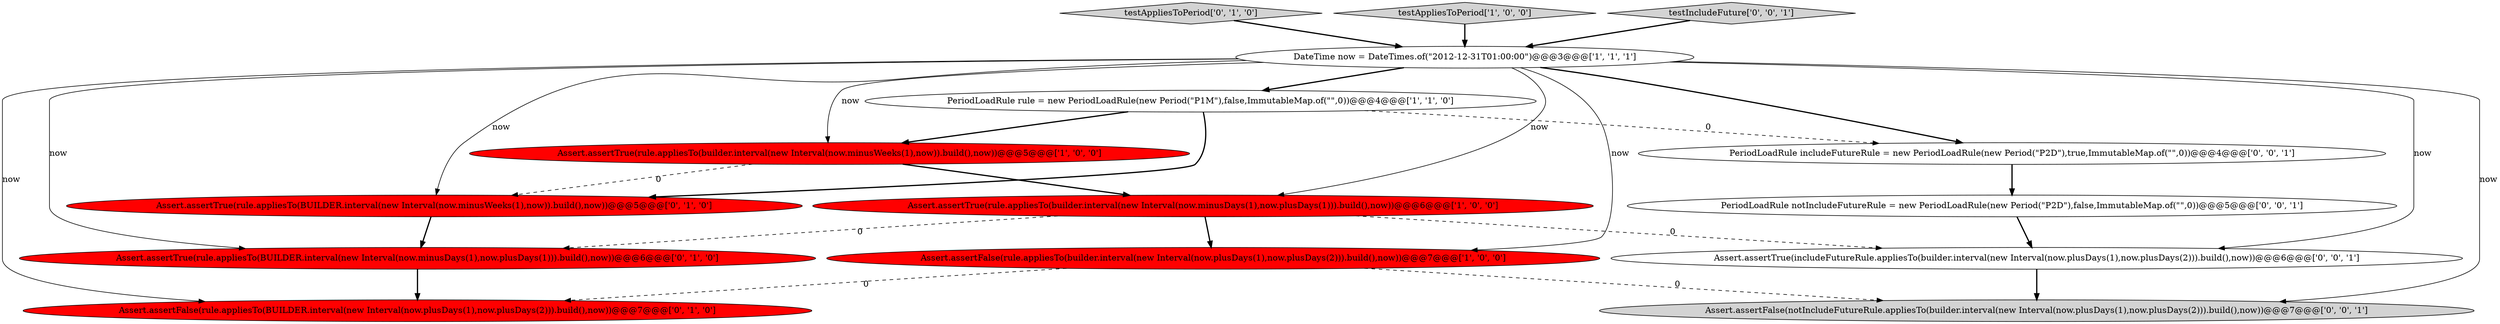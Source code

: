 digraph {
3 [style = filled, label = "DateTime now = DateTimes.of(\"2012-12-31T01:00:00\")@@@3@@@['1', '1', '1']", fillcolor = white, shape = ellipse image = "AAA0AAABBB1BBB"];
5 [style = filled, label = "PeriodLoadRule rule = new PeriodLoadRule(new Period(\"P1M\"),false,ImmutableMap.of(\"\",0))@@@4@@@['1', '1', '0']", fillcolor = white, shape = ellipse image = "AAA0AAABBB1BBB"];
13 [style = filled, label = "Assert.assertTrue(includeFutureRule.appliesTo(builder.interval(new Interval(now.plusDays(1),now.plusDays(2))).build(),now))@@@6@@@['0', '0', '1']", fillcolor = white, shape = ellipse image = "AAA0AAABBB3BBB"];
9 [style = filled, label = "testAppliesToPeriod['0', '1', '0']", fillcolor = lightgray, shape = diamond image = "AAA0AAABBB2BBB"];
10 [style = filled, label = "PeriodLoadRule notIncludeFutureRule = new PeriodLoadRule(new Period(\"P2D\"),false,ImmutableMap.of(\"\",0))@@@5@@@['0', '0', '1']", fillcolor = white, shape = ellipse image = "AAA0AAABBB3BBB"];
6 [style = filled, label = "Assert.assertTrue(rule.appliesTo(BUILDER.interval(new Interval(now.minusWeeks(1),now)).build(),now))@@@5@@@['0', '1', '0']", fillcolor = red, shape = ellipse image = "AAA1AAABBB2BBB"];
7 [style = filled, label = "Assert.assertFalse(rule.appliesTo(BUILDER.interval(new Interval(now.plusDays(1),now.plusDays(2))).build(),now))@@@7@@@['0', '1', '0']", fillcolor = red, shape = ellipse image = "AAA1AAABBB2BBB"];
0 [style = filled, label = "Assert.assertTrue(rule.appliesTo(builder.interval(new Interval(now.minusDays(1),now.plusDays(1))).build(),now))@@@6@@@['1', '0', '0']", fillcolor = red, shape = ellipse image = "AAA1AAABBB1BBB"];
2 [style = filled, label = "testAppliesToPeriod['1', '0', '0']", fillcolor = lightgray, shape = diamond image = "AAA0AAABBB1BBB"];
1 [style = filled, label = "Assert.assertTrue(rule.appliesTo(builder.interval(new Interval(now.minusWeeks(1),now)).build(),now))@@@5@@@['1', '0', '0']", fillcolor = red, shape = ellipse image = "AAA1AAABBB1BBB"];
8 [style = filled, label = "Assert.assertTrue(rule.appliesTo(BUILDER.interval(new Interval(now.minusDays(1),now.plusDays(1))).build(),now))@@@6@@@['0', '1', '0']", fillcolor = red, shape = ellipse image = "AAA1AAABBB2BBB"];
11 [style = filled, label = "testIncludeFuture['0', '0', '1']", fillcolor = lightgray, shape = diamond image = "AAA0AAABBB3BBB"];
12 [style = filled, label = "Assert.assertFalse(notIncludeFutureRule.appliesTo(builder.interval(new Interval(now.plusDays(1),now.plusDays(2))).build(),now))@@@7@@@['0', '0', '1']", fillcolor = lightgray, shape = ellipse image = "AAA0AAABBB3BBB"];
4 [style = filled, label = "Assert.assertFalse(rule.appliesTo(builder.interval(new Interval(now.plusDays(1),now.plusDays(2))).build(),now))@@@7@@@['1', '0', '0']", fillcolor = red, shape = ellipse image = "AAA1AAABBB1BBB"];
14 [style = filled, label = "PeriodLoadRule includeFutureRule = new PeriodLoadRule(new Period(\"P2D\"),true,ImmutableMap.of(\"\",0))@@@4@@@['0', '0', '1']", fillcolor = white, shape = ellipse image = "AAA0AAABBB3BBB"];
3->7 [style = solid, label="now"];
5->14 [style = dashed, label="0"];
2->3 [style = bold, label=""];
3->14 [style = bold, label=""];
14->10 [style = bold, label=""];
3->0 [style = solid, label="now"];
1->0 [style = bold, label=""];
8->7 [style = bold, label=""];
4->12 [style = dashed, label="0"];
3->6 [style = solid, label="now"];
5->1 [style = bold, label=""];
3->5 [style = bold, label=""];
13->12 [style = bold, label=""];
3->8 [style = solid, label="now"];
5->6 [style = bold, label=""];
10->13 [style = bold, label=""];
11->3 [style = bold, label=""];
0->4 [style = bold, label=""];
4->7 [style = dashed, label="0"];
1->6 [style = dashed, label="0"];
0->13 [style = dashed, label="0"];
6->8 [style = bold, label=""];
3->13 [style = solid, label="now"];
9->3 [style = bold, label=""];
0->8 [style = dashed, label="0"];
3->4 [style = solid, label="now"];
3->12 [style = solid, label="now"];
3->1 [style = solid, label="now"];
}
